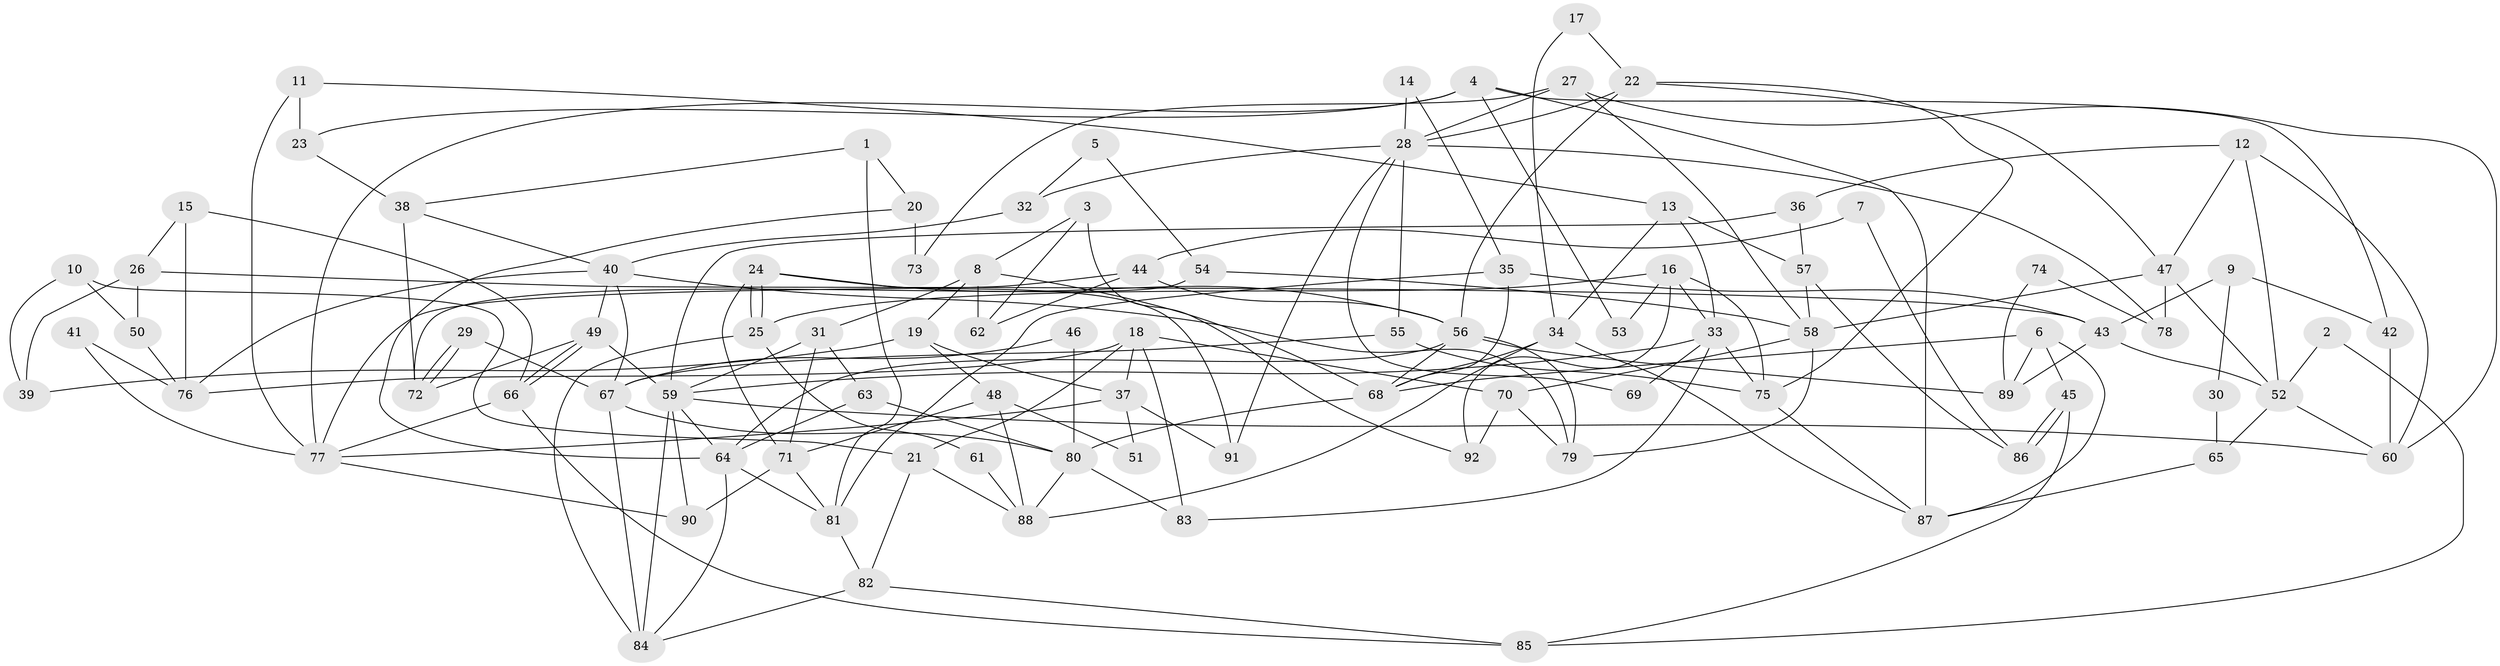 // coarse degree distribution, {3: 0.1875, 6: 0.03125, 4: 0.21875, 5: 0.234375, 2: 0.125, 7: 0.078125, 8: 0.09375, 9: 0.015625, 11: 0.015625}
// Generated by graph-tools (version 1.1) at 2025/19/03/04/25 18:19:01]
// undirected, 92 vertices, 184 edges
graph export_dot {
graph [start="1"]
  node [color=gray90,style=filled];
  1;
  2;
  3;
  4;
  5;
  6;
  7;
  8;
  9;
  10;
  11;
  12;
  13;
  14;
  15;
  16;
  17;
  18;
  19;
  20;
  21;
  22;
  23;
  24;
  25;
  26;
  27;
  28;
  29;
  30;
  31;
  32;
  33;
  34;
  35;
  36;
  37;
  38;
  39;
  40;
  41;
  42;
  43;
  44;
  45;
  46;
  47;
  48;
  49;
  50;
  51;
  52;
  53;
  54;
  55;
  56;
  57;
  58;
  59;
  60;
  61;
  62;
  63;
  64;
  65;
  66;
  67;
  68;
  69;
  70;
  71;
  72;
  73;
  74;
  75;
  76;
  77;
  78;
  79;
  80;
  81;
  82;
  83;
  84;
  85;
  86;
  87;
  88;
  89;
  90;
  91;
  92;
  1 -- 38;
  1 -- 81;
  1 -- 20;
  2 -- 85;
  2 -- 52;
  3 -- 92;
  3 -- 62;
  3 -- 8;
  4 -- 77;
  4 -- 23;
  4 -- 42;
  4 -- 53;
  4 -- 87;
  5 -- 32;
  5 -- 54;
  6 -- 68;
  6 -- 87;
  6 -- 45;
  6 -- 89;
  7 -- 44;
  7 -- 86;
  8 -- 31;
  8 -- 19;
  8 -- 62;
  8 -- 68;
  9 -- 43;
  9 -- 42;
  9 -- 30;
  10 -- 21;
  10 -- 39;
  10 -- 50;
  11 -- 77;
  11 -- 13;
  11 -- 23;
  12 -- 47;
  12 -- 52;
  12 -- 36;
  12 -- 60;
  13 -- 33;
  13 -- 34;
  13 -- 57;
  14 -- 28;
  14 -- 35;
  15 -- 66;
  15 -- 76;
  15 -- 26;
  16 -- 75;
  16 -- 25;
  16 -- 33;
  16 -- 53;
  16 -- 92;
  17 -- 22;
  17 -- 34;
  18 -- 76;
  18 -- 70;
  18 -- 21;
  18 -- 37;
  18 -- 83;
  19 -- 48;
  19 -- 37;
  19 -- 39;
  20 -- 64;
  20 -- 73;
  21 -- 88;
  21 -- 82;
  22 -- 56;
  22 -- 28;
  22 -- 47;
  22 -- 75;
  23 -- 38;
  24 -- 25;
  24 -- 25;
  24 -- 91;
  24 -- 56;
  24 -- 71;
  25 -- 84;
  25 -- 61;
  26 -- 43;
  26 -- 39;
  26 -- 50;
  27 -- 60;
  27 -- 58;
  27 -- 28;
  27 -- 73;
  28 -- 55;
  28 -- 32;
  28 -- 69;
  28 -- 78;
  28 -- 91;
  29 -- 72;
  29 -- 72;
  29 -- 67;
  30 -- 65;
  31 -- 59;
  31 -- 71;
  31 -- 63;
  32 -- 40;
  33 -- 59;
  33 -- 69;
  33 -- 75;
  33 -- 83;
  34 -- 87;
  34 -- 68;
  34 -- 88;
  35 -- 43;
  35 -- 68;
  35 -- 81;
  36 -- 59;
  36 -- 57;
  37 -- 51;
  37 -- 77;
  37 -- 91;
  38 -- 40;
  38 -- 72;
  40 -- 49;
  40 -- 67;
  40 -- 76;
  40 -- 79;
  41 -- 76;
  41 -- 77;
  42 -- 60;
  43 -- 52;
  43 -- 89;
  44 -- 56;
  44 -- 77;
  44 -- 62;
  45 -- 86;
  45 -- 86;
  45 -- 85;
  46 -- 80;
  46 -- 67;
  47 -- 58;
  47 -- 52;
  47 -- 78;
  48 -- 71;
  48 -- 88;
  48 -- 51;
  49 -- 59;
  49 -- 66;
  49 -- 66;
  49 -- 72;
  50 -- 76;
  52 -- 60;
  52 -- 65;
  54 -- 72;
  54 -- 58;
  55 -- 75;
  55 -- 67;
  56 -- 64;
  56 -- 68;
  56 -- 79;
  56 -- 89;
  57 -- 58;
  57 -- 86;
  58 -- 79;
  58 -- 70;
  59 -- 64;
  59 -- 84;
  59 -- 60;
  59 -- 90;
  61 -- 88;
  63 -- 80;
  63 -- 64;
  64 -- 81;
  64 -- 84;
  65 -- 87;
  66 -- 77;
  66 -- 85;
  67 -- 80;
  67 -- 84;
  68 -- 80;
  70 -- 79;
  70 -- 92;
  71 -- 81;
  71 -- 90;
  74 -- 89;
  74 -- 78;
  75 -- 87;
  77 -- 90;
  80 -- 83;
  80 -- 88;
  81 -- 82;
  82 -- 85;
  82 -- 84;
}
